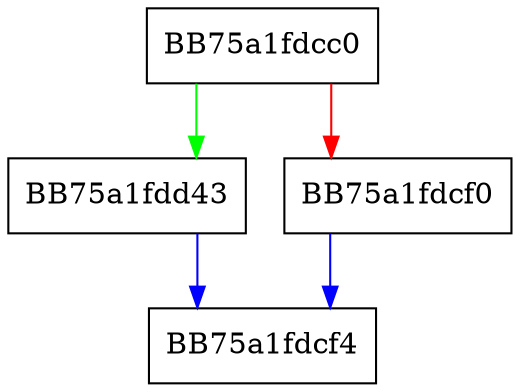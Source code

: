 digraph luaB_ipairs {
  node [shape="box"];
  graph [splines=ortho];
  BB75a1fdcc0 -> BB75a1fdd43 [color="green"];
  BB75a1fdcc0 -> BB75a1fdcf0 [color="red"];
  BB75a1fdcf0 -> BB75a1fdcf4 [color="blue"];
  BB75a1fdd43 -> BB75a1fdcf4 [color="blue"];
}